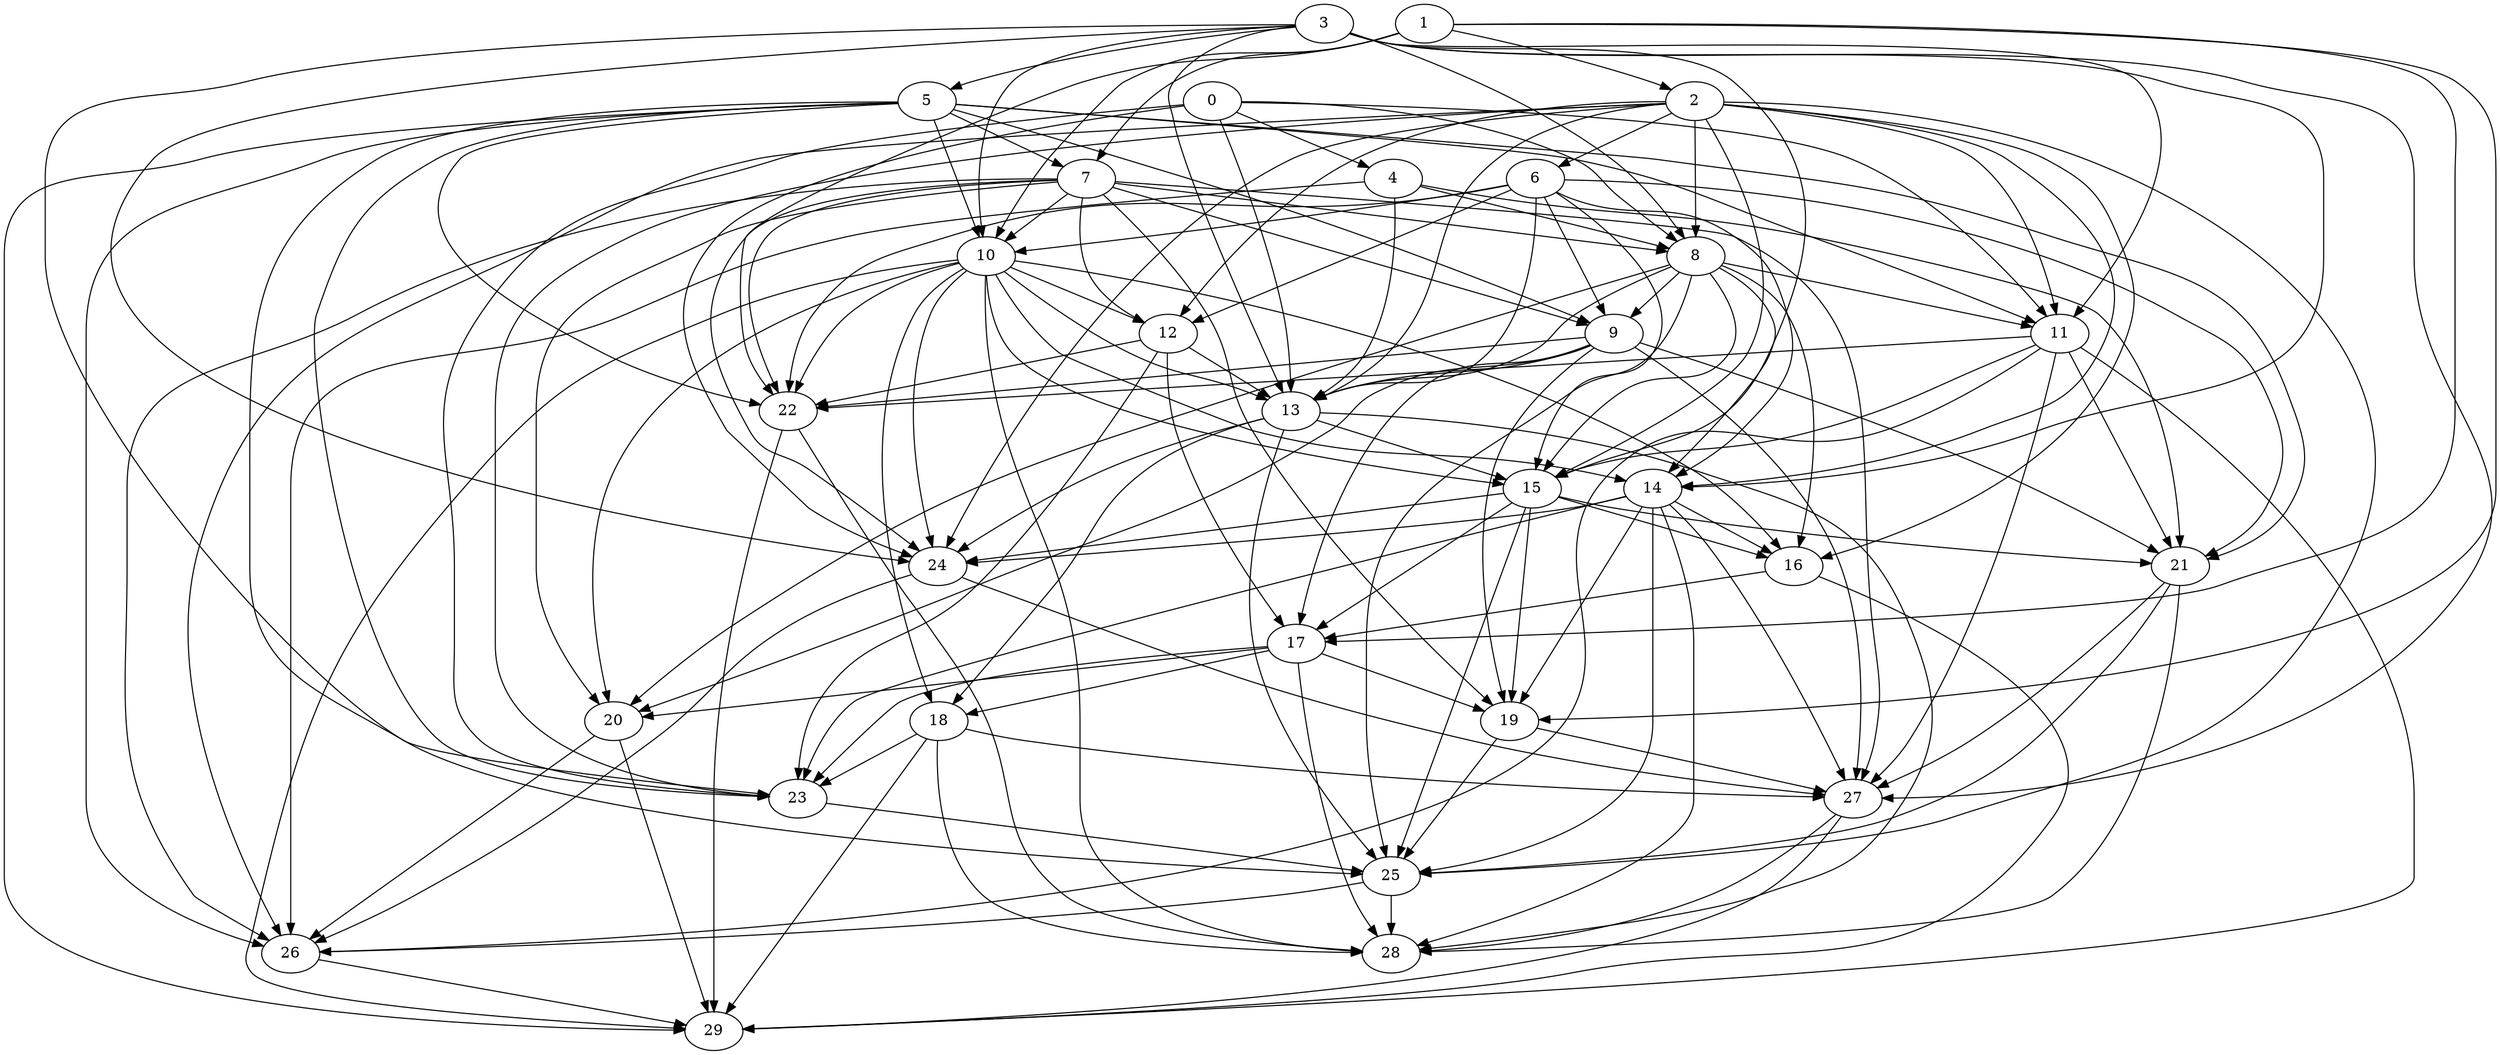 digraph "Random_Nodes_30_Density_4.93_CCR_1.00_WeightType_Random_GB" {
	graph ["Duplicate states"=0,
		GraphType=Random,
		"Max states in OPEN"=0,
		Modes="120000ms; topo-ordered tasks, ; Pruning: task equivalence, fixed order ready list, ; F-value: ; Optimisation: best schedule length (\
SL) optimisation on equal, ",
		NumberOfTasks=30,
		"Pruned using list schedule length"=1,
		"States removed from OPEN"=0,
		TargetSystem="Homogeneous-16",
		"Time to schedule (ms)"=118,
		"Total idle time"=496,
		"Total schedule length"=431,
		"Total sequential time"=865,
		"Total states created"=2
	];
	3	["Finish time"=38,
		Processor=0,
		"Start time"=0,
		Weight=38];
	5	["Finish time"=46,
		Processor=0,
		"Start time"=38,
		Weight=8];
	3 -> 5	[Weight=8];
	8	["Finish time"=109,
		Processor=0,
		"Start time"=88,
		Weight=21];
	3 -> 8	[Weight=8];
	10	["Finish time"=102,
		Processor=1,
		"Start time"=94,
		Weight=8];
	3 -> 10	[Weight=2];
	11	["Finish time"=150,
		Processor=2,
		"Start time"=112,
		Weight=38];
	3 -> 11	[Weight=8];
	13	["Finish time"=185,
		Processor=0,
		"Start time"=151,
		Weight=34];
	3 -> 13	[Weight=5];
	14	["Finish time"=154,
		Processor=3,
		"Start time"=112,
		Weight=42];
	3 -> 14	[Weight=3];
	15	["Finish time"=223,
		Processor=0,
		"Start time"=185,
		Weight=38];
	3 -> 15	[Weight=8];
	23	["Finish time"=342,
		Processor=0,
		"Start time"=304,
		Weight=38];
	3 -> 23	[Weight=2];
	24	["Finish time"=267,
		Processor=2,
		"Start time"=233,
		Weight=34];
	3 -> 24	[Weight=2];
	27	["Finish time"=344,
		Processor=2,
		"Start time"=314,
		Weight=30];
	3 -> 27	[Weight=9];
	1	["Finish time"=8,
		Processor=1,
		"Start time"=0,
		Weight=8];
	2	["Finish time"=33,
		Processor=1,
		"Start time"=8,
		Weight=25];
	1 -> 2	[Weight=4];
	7	["Finish time"=88,
		Processor=0,
		"Start time"=46,
		Weight=42];
	1 -> 7	[Weight=7];
	1 -> 10	[Weight=10];
	17	["Finish time"=287,
		Processor=0,
		"Start time"=257,
		Weight=30];
	1 -> 17	[Weight=10];
	19	["Finish time"=301,
		Processor=2,
		"Start time"=293,
		Weight=8];
	1 -> 19	[Weight=6];
	22	["Finish time"=190,
		Processor=3,
		"Start time"=160,
		Weight=30];
	1 -> 22	[Weight=3];
	0	["Finish time"=25,
		Processor=2,
		"Start time"=0,
		Weight=25];
	4	["Finish time"=50,
		Processor=2,
		"Start time"=25,
		Weight=25];
	0 -> 4	[Weight=3];
	0 -> 8	[Weight=4];
	0 -> 11	[Weight=9];
	0 -> 13	[Weight=5];
	0 -> 23	[Weight=6];
	0 -> 24	[Weight=3];
	5 -> 7	[Weight=2];
	5 -> 10	[Weight=4];
	9	["Finish time"=151,
		Processor=0,
		"Start time"=109,
		Weight=42];
	5 -> 9	[Weight=5];
	5 -> 11	[Weight=6];
	5 -> 23	[Weight=4];
	21	["Finish time"=255,
		Processor=1,
		"Start time"=230,
		Weight=25];
	5 -> 21	[Weight=9];
	25	["Finish time"=359,
		Processor=0,
		"Start time"=342,
		Weight=17];
	5 -> 25	[Weight=7];
	26	["Finish time"=401,
		Processor=0,
		"Start time"=359,
		Weight=42];
	5 -> 26	[Weight=10];
	5 -> 22	[Weight=10];
	29	["Finish time"=431,
		Processor=0,
		"Start time"=401,
		Weight=30];
	5 -> 29	[Weight=9];
	6	["Finish time"=71,
		Processor=1,
		"Start time"=33,
		Weight=38];
	2 -> 6	[Weight=7];
	2 -> 8	[Weight=10];
	12	["Finish time"=136,
		Processor=1,
		"Start time"=102,
		Weight=34];
	2 -> 12	[Weight=4];
	2 -> 11	[Weight=8];
	2 -> 13	[Weight=2];
	2 -> 14	[Weight=3];
	2 -> 15	[Weight=10];
	16	["Finish time"=257,
		Processor=0,
		"Start time"=223,
		Weight=34];
	2 -> 16	[Weight=9];
	2 -> 23	[Weight=9];
	2 -> 24	[Weight=3];
	2 -> 25	[Weight=7];
	2 -> 26	[Weight=3];
	7 -> 8	[Weight=8];
	7 -> 10	[Weight=6];
	7 -> 9	[Weight=5];
	7 -> 12	[Weight=2];
	7 -> 24	[Weight=5];
	20	["Finish time"=328,
		Processor=1,
		"Start time"=294,
		Weight=34];
	7 -> 20	[Weight=3];
	7 -> 19	[Weight=8];
	7 -> 26	[Weight=5];
	7 -> 22	[Weight=6];
	7 -> 27	[Weight=9];
	4 -> 8	[Weight=9];
	4 -> 13	[Weight=8];
	4 -> 21	[Weight=7];
	4 -> 26	[Weight=7];
	6 -> 10	[Weight=3];
	6 -> 9	[Weight=4];
	6 -> 12	[Weight=10];
	6 -> 13	[Weight=2];
	6 -> 14	[Weight=5];
	6 -> 15	[Weight=2];
	6 -> 21	[Weight=5];
	6 -> 22	[Weight=2];
	8 -> 9	[Weight=4];
	8 -> 11	[Weight=3];
	8 -> 13	[Weight=9];
	8 -> 14	[Weight=3];
	8 -> 15	[Weight=6];
	8 -> 16	[Weight=3];
	8 -> 20	[Weight=10];
	8 -> 25	[Weight=2];
	10 -> 12	[Weight=5];
	10 -> 13	[Weight=2];
	10 -> 14	[Weight=8];
	10 -> 15	[Weight=7];
	10 -> 16	[Weight=3];
	18	["Finish time"=304,
		Processor=0,
		"Start time"=287,
		Weight=17];
	10 -> 18	[Weight=2];
	10 -> 24	[Weight=3];
	10 -> 20	[Weight=2];
	10 -> 22	[Weight=7];
	28	["Finish time"=396,
		Processor=1,
		"Start time"=366,
		Weight=30];
	10 -> 28	[Weight=6];
	10 -> 29	[Weight=7];
	9 -> 13	[Weight=3];
	9 -> 17	[Weight=4];
	9 -> 21	[Weight=3];
	9 -> 20	[Weight=6];
	9 -> 19	[Weight=7];
	9 -> 22	[Weight=9];
	9 -> 27	[Weight=6];
	12 -> 13	[Weight=6];
	12 -> 17	[Weight=3];
	12 -> 23	[Weight=4];
	12 -> 22	[Weight=2];
	11 -> 15	[Weight=10];
	11 -> 21	[Weight=7];
	11 -> 26	[Weight=3];
	11 -> 22	[Weight=4];
	11 -> 27	[Weight=3];
	11 -> 29	[Weight=6];
	13 -> 15	[Weight=5];
	13 -> 18	[Weight=4];
	13 -> 24	[Weight=5];
	13 -> 25	[Weight=8];
	13 -> 28	[Weight=4];
	14 -> 16	[Weight=6];
	14 -> 23	[Weight=4];
	14 -> 24	[Weight=3];
	14 -> 19	[Weight=7];
	14 -> 25	[Weight=5];
	14 -> 27	[Weight=7];
	14 -> 28	[Weight=9];
	15 -> 16	[Weight=9];
	15 -> 17	[Weight=7];
	15 -> 21	[Weight=7];
	15 -> 24	[Weight=10];
	15 -> 19	[Weight=10];
	15 -> 25	[Weight=3];
	16 -> 17	[Weight=6];
	16 -> 29	[Weight=2];
	17 -> 18	[Weight=6];
	17 -> 23	[Weight=7];
	17 -> 20	[Weight=7];
	17 -> 19	[Weight=6];
	17 -> 28	[Weight=4];
	18 -> 23	[Weight=9];
	18 -> 27	[Weight=10];
	18 -> 28	[Weight=6];
	18 -> 29	[Weight=6];
	23 -> 25	[Weight=3];
	21 -> 25	[Weight=5];
	21 -> 27	[Weight=3];
	21 -> 28	[Weight=8];
	24 -> 26	[Weight=10];
	24 -> 27	[Weight=9];
	20 -> 26	[Weight=8];
	20 -> 29	[Weight=4];
	19 -> 25	[Weight=7];
	19 -> 27	[Weight=7];
	25 -> 26	[Weight=7];
	25 -> 28	[Weight=7];
	26 -> 29	[Weight=8];
	22 -> 28	[Weight=5];
	22 -> 29	[Weight=9];
	27 -> 28	[Weight=9];
	27 -> 29	[Weight=9];
}
